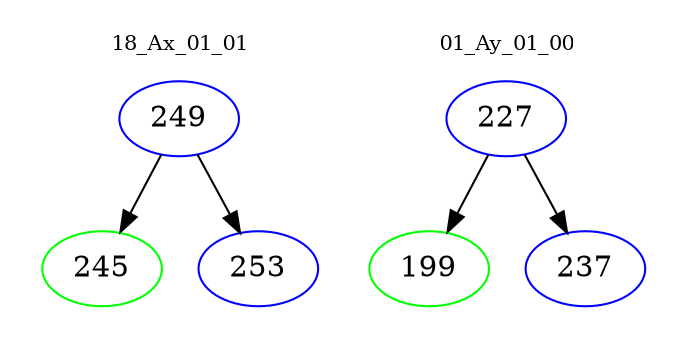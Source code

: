digraph{
subgraph cluster_0 {
color = white
label = "18_Ax_01_01";
fontsize=10;
T0_249 [label="249", color="blue"]
T0_249 -> T0_245 [color="black"]
T0_245 [label="245", color="green"]
T0_249 -> T0_253 [color="black"]
T0_253 [label="253", color="blue"]
}
subgraph cluster_1 {
color = white
label = "01_Ay_01_00";
fontsize=10;
T1_227 [label="227", color="blue"]
T1_227 -> T1_199 [color="black"]
T1_199 [label="199", color="green"]
T1_227 -> T1_237 [color="black"]
T1_237 [label="237", color="blue"]
}
}
